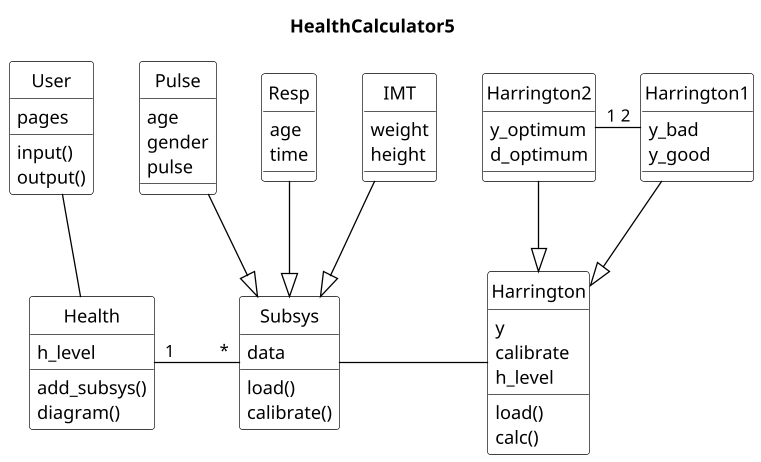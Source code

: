 @startuml
title   HealthCalculator5



skinparam class {
BackgroundColor White
ArrowColor Black
BorderColor Black
}
skinparam object {
BackgroundColor White
ArrowColor Black
BorderColor Black
}
scale 1.3
skinparam DefaultTextAlignment left
skinparam shadowing false
skinparam packageStyle frame
hide circle
'hide members
'skinparam monochrome true
'note " lots in deal" as spread
'package Storage {
class Pulse{
age
gender
pulse
}
class Resp{
age
time
}
class IMT{
weight
height
}
class Health{
h_level
add_subsys()
diagram()
}
class Subsys{
data
load()
calibrate()
}
class User{
pages
input()
output()
}
class Harrington1{
y_bad
y_good
}
class Harrington2{
y_optimum
d_optimum
}
class Harrington{
y
calibrate
h_level
load()
calc()
}
Harrington2 "1"-"2" Harrington1
Pulse --|> Subsys
IMT --|> Subsys
Resp --|> Subsys
User -- Health
'Subsys <|-  Resp
Health "1"-"*"  Subsys
Harrington2 --|> Harrington
Harrington1 --|> Harrington
Subsys - Harrington
@enduml




